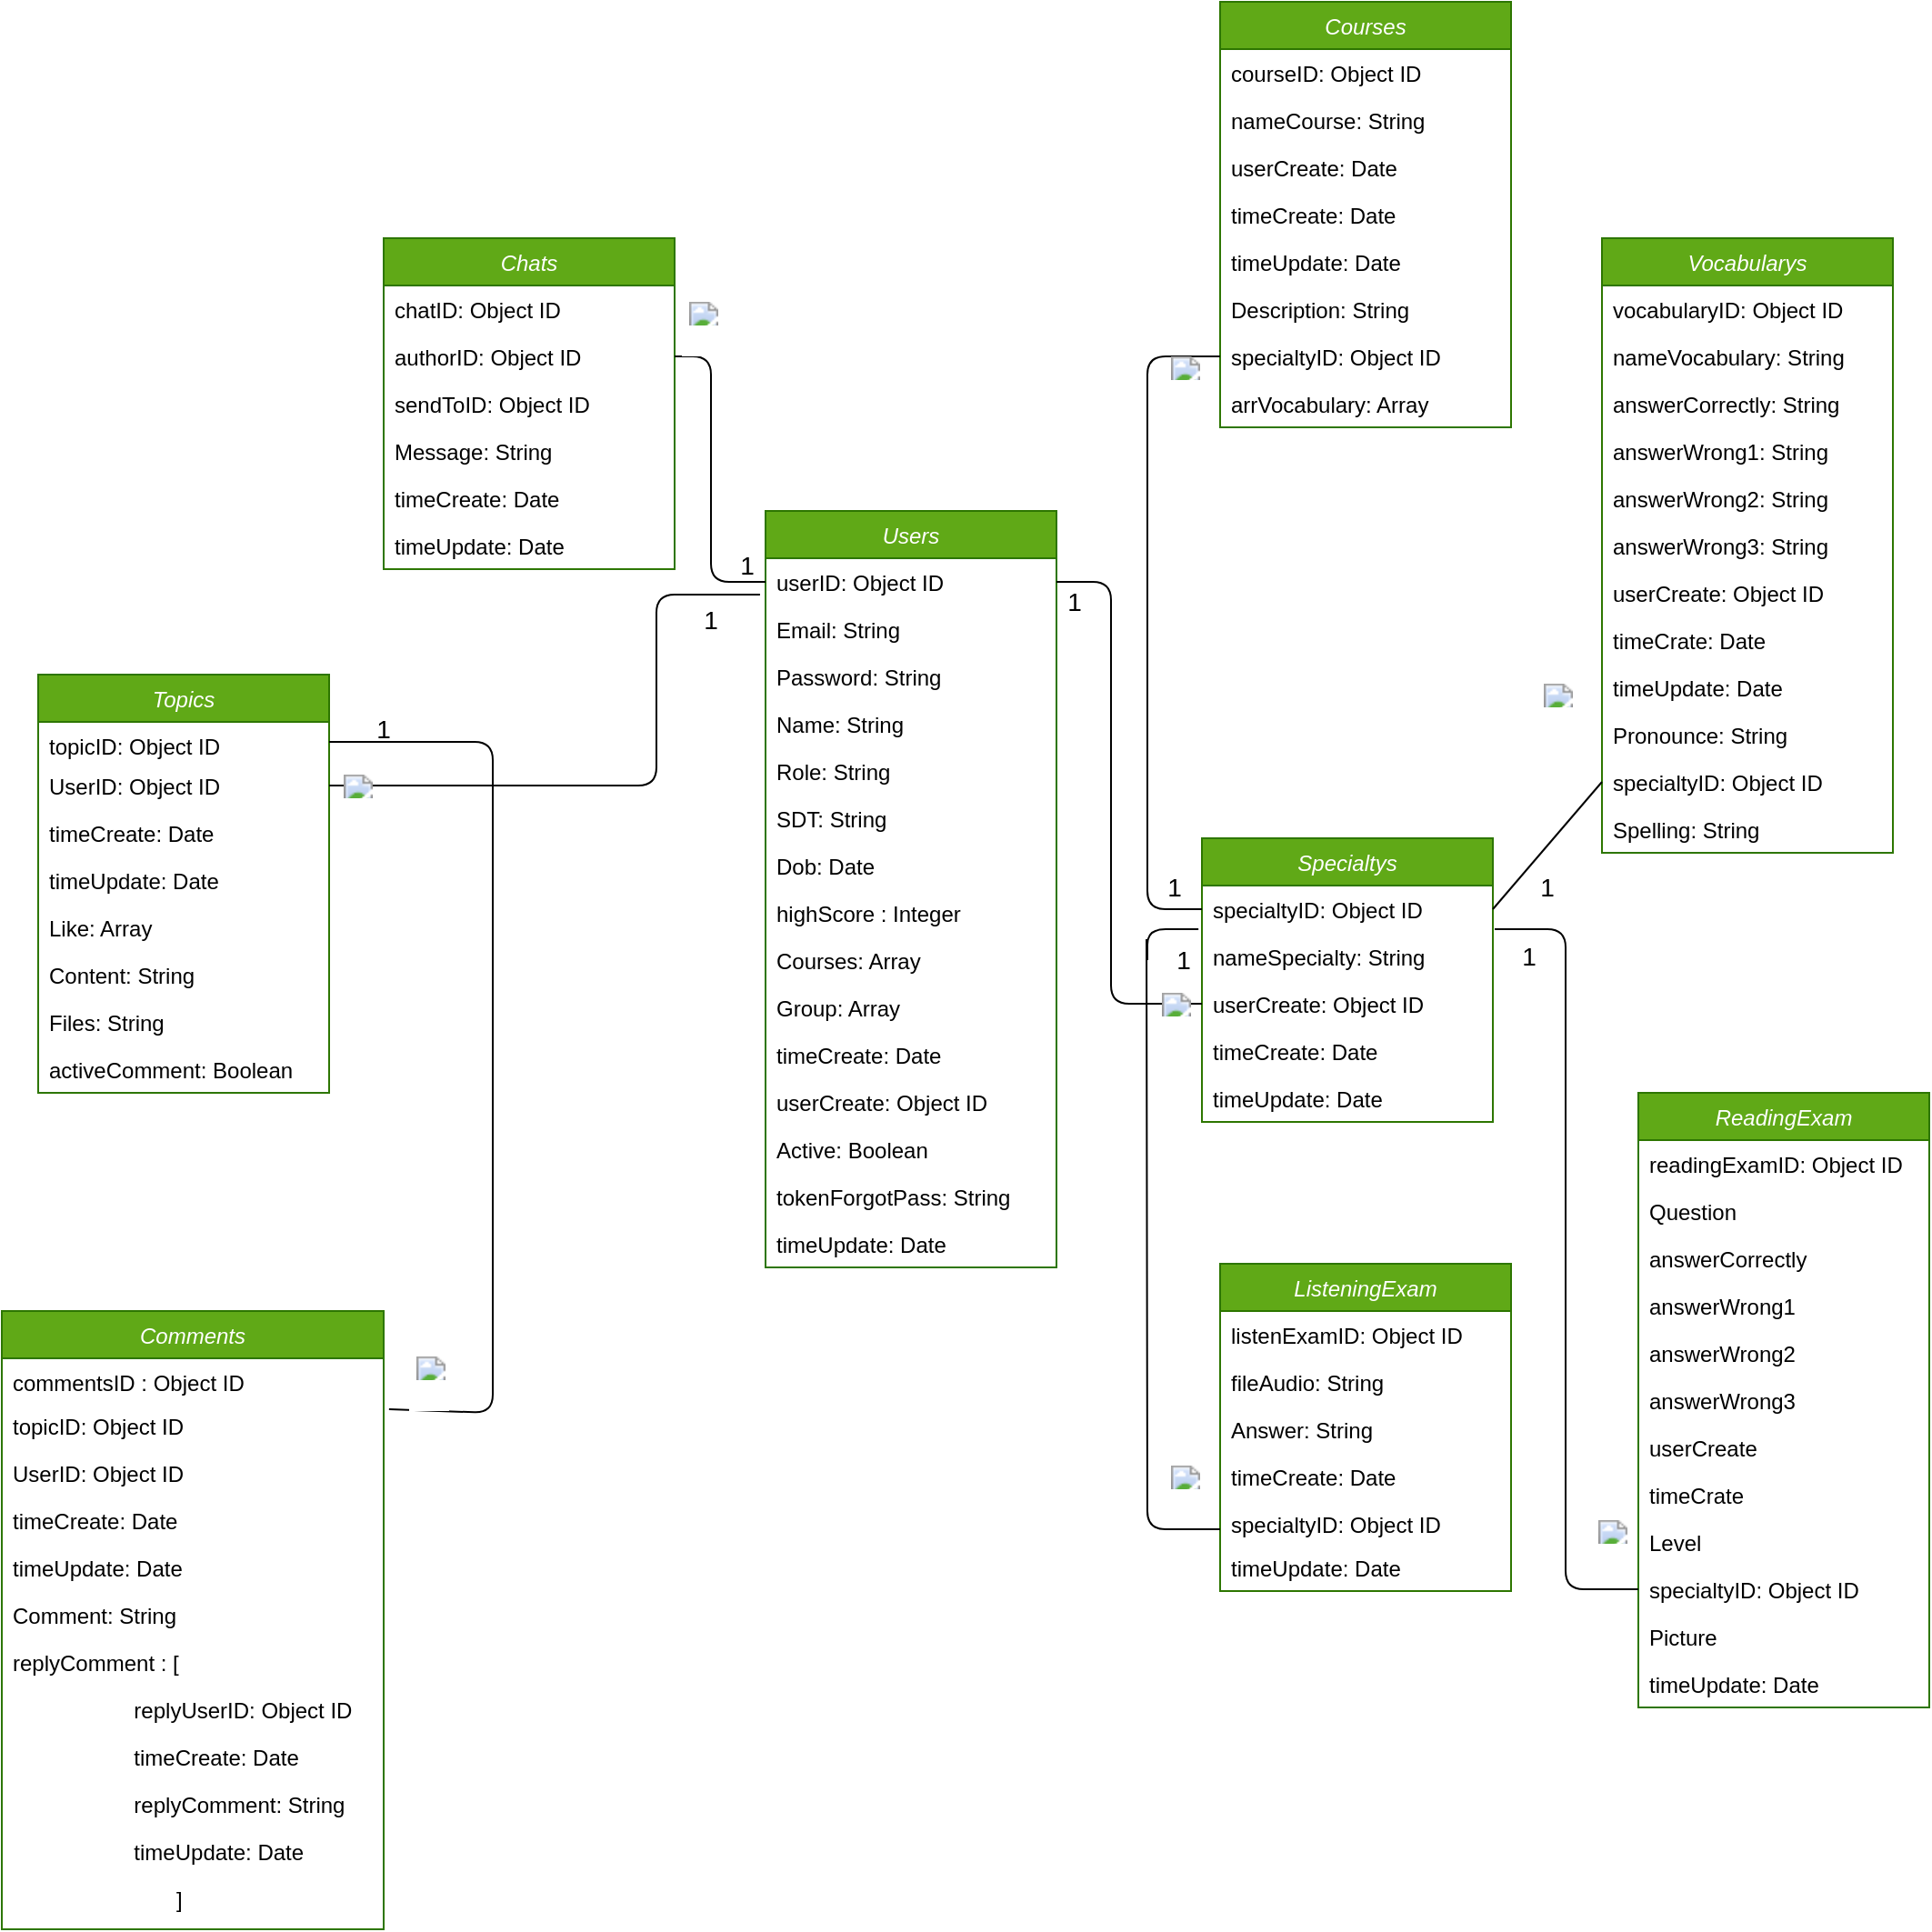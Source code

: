 <mxfile version="14.4.4" type="github">
  <diagram id="C5RBs43oDa-KdzZeNtuy" name="Page-1">
    <mxGraphModel dx="868" dy="1651" grid="1" gridSize="10" guides="1" tooltips="1" connect="1" arrows="1" fold="1" page="1" pageScale="1" pageWidth="827" pageHeight="1169" math="0" shadow="0">
      <root>
        <mxCell id="WIyWlLk6GJQsqaUBKTNV-0" />
        <mxCell id="WIyWlLk6GJQsqaUBKTNV-1" parent="WIyWlLk6GJQsqaUBKTNV-0" />
        <mxCell id="zkfFHV4jXpPFQw0GAbJ--0" value="Users" style="swimlane;fontStyle=2;align=center;verticalAlign=top;childLayout=stackLayout;horizontal=1;startSize=26;horizontalStack=0;resizeParent=1;resizeLast=0;collapsible=1;marginBottom=0;rounded=0;shadow=0;strokeWidth=1;fillColor=#60a917;strokeColor=#2D7600;fontColor=#ffffff;" parent="WIyWlLk6GJQsqaUBKTNV-1" vertex="1">
          <mxGeometry x="470" y="-50" width="160" height="416" as="geometry">
            <mxRectangle x="230" y="140" width="160" height="26" as="alternateBounds" />
          </mxGeometry>
        </mxCell>
        <mxCell id="DKX2sRa082bbhXVmn_DM-65" value="userID: Object ID" style="text;align=left;verticalAlign=top;spacingLeft=4;spacingRight=4;overflow=hidden;rotatable=0;points=[[0,0.5],[1,0.5]];portConstraint=eastwest;rounded=0;shadow=0;html=0;" parent="zkfFHV4jXpPFQw0GAbJ--0" vertex="1">
          <mxGeometry y="26" width="160" height="26" as="geometry" />
        </mxCell>
        <mxCell id="DKX2sRa082bbhXVmn_DM-53" value="Email: String" style="text;align=left;verticalAlign=top;spacingLeft=4;spacingRight=4;overflow=hidden;rotatable=0;points=[[0,0.5],[1,0.5]];portConstraint=eastwest;" parent="zkfFHV4jXpPFQw0GAbJ--0" vertex="1">
          <mxGeometry y="52" width="160" height="26" as="geometry" />
        </mxCell>
        <mxCell id="DKX2sRa082bbhXVmn_DM-54" value="Password: String" style="text;align=left;verticalAlign=top;spacingLeft=4;spacingRight=4;overflow=hidden;rotatable=0;points=[[0,0.5],[1,0.5]];portConstraint=eastwest;rounded=0;shadow=0;html=0;" parent="zkfFHV4jXpPFQw0GAbJ--0" vertex="1">
          <mxGeometry y="78" width="160" height="26" as="geometry" />
        </mxCell>
        <mxCell id="DKX2sRa082bbhXVmn_DM-55" value="Name: String" style="text;align=left;verticalAlign=top;spacingLeft=4;spacingRight=4;overflow=hidden;rotatable=0;points=[[0,0.5],[1,0.5]];portConstraint=eastwest;rounded=0;shadow=0;html=0;" parent="zkfFHV4jXpPFQw0GAbJ--0" vertex="1">
          <mxGeometry y="104" width="160" height="26" as="geometry" />
        </mxCell>
        <mxCell id="DKX2sRa082bbhXVmn_DM-57" value="Role: String" style="text;align=left;verticalAlign=top;spacingLeft=4;spacingRight=4;overflow=hidden;rotatable=0;points=[[0,0.5],[1,0.5]];portConstraint=eastwest;" parent="zkfFHV4jXpPFQw0GAbJ--0" vertex="1">
          <mxGeometry y="130" width="160" height="26" as="geometry" />
        </mxCell>
        <mxCell id="DKX2sRa082bbhXVmn_DM-58" value="SDT: String" style="text;align=left;verticalAlign=top;spacingLeft=4;spacingRight=4;overflow=hidden;rotatable=0;points=[[0,0.5],[1,0.5]];portConstraint=eastwest;" parent="zkfFHV4jXpPFQw0GAbJ--0" vertex="1">
          <mxGeometry y="156" width="160" height="26" as="geometry" />
        </mxCell>
        <mxCell id="DKX2sRa082bbhXVmn_DM-56" value="Dob: Date" style="text;align=left;verticalAlign=top;spacingLeft=4;spacingRight=4;overflow=hidden;rotatable=0;points=[[0,0.5],[1,0.5]];portConstraint=eastwest;" parent="zkfFHV4jXpPFQw0GAbJ--0" vertex="1">
          <mxGeometry y="182" width="160" height="26" as="geometry" />
        </mxCell>
        <mxCell id="DKX2sRa082bbhXVmn_DM-62" value="highScore : Integer" style="text;align=left;verticalAlign=top;spacingLeft=4;spacingRight=4;overflow=hidden;rotatable=0;points=[[0,0.5],[1,0.5]];portConstraint=eastwest;" parent="zkfFHV4jXpPFQw0GAbJ--0" vertex="1">
          <mxGeometry y="208" width="160" height="26" as="geometry" />
        </mxCell>
        <mxCell id="DKX2sRa082bbhXVmn_DM-64" value="Courses: Array" style="text;align=left;verticalAlign=top;spacingLeft=4;spacingRight=4;overflow=hidden;rotatable=0;points=[[0,0.5],[1,0.5]];portConstraint=eastwest;" parent="zkfFHV4jXpPFQw0GAbJ--0" vertex="1">
          <mxGeometry y="234" width="160" height="26" as="geometry" />
        </mxCell>
        <mxCell id="DKX2sRa082bbhXVmn_DM-61" value="Group: Array" style="text;align=left;verticalAlign=top;spacingLeft=4;spacingRight=4;overflow=hidden;rotatable=0;points=[[0,0.5],[1,0.5]];portConstraint=eastwest;" parent="zkfFHV4jXpPFQw0GAbJ--0" vertex="1">
          <mxGeometry y="260" width="160" height="26" as="geometry" />
        </mxCell>
        <mxCell id="DKX2sRa082bbhXVmn_DM-60" value="timeCreate: Date" style="text;align=left;verticalAlign=top;spacingLeft=4;spacingRight=4;overflow=hidden;rotatable=0;points=[[0,0.5],[1,0.5]];portConstraint=eastwest;" parent="zkfFHV4jXpPFQw0GAbJ--0" vertex="1">
          <mxGeometry y="286" width="160" height="26" as="geometry" />
        </mxCell>
        <mxCell id="DKX2sRa082bbhXVmn_DM-59" value="userCreate: Object ID" style="text;align=left;verticalAlign=top;spacingLeft=4;spacingRight=4;overflow=hidden;rotatable=0;points=[[0,0.5],[1,0.5]];portConstraint=eastwest;" parent="zkfFHV4jXpPFQw0GAbJ--0" vertex="1">
          <mxGeometry y="312" width="160" height="26" as="geometry" />
        </mxCell>
        <mxCell id="DKX2sRa082bbhXVmn_DM-63" value="Active: Boolean" style="text;align=left;verticalAlign=top;spacingLeft=4;spacingRight=4;overflow=hidden;rotatable=0;points=[[0,0.5],[1,0.5]];portConstraint=eastwest;" parent="zkfFHV4jXpPFQw0GAbJ--0" vertex="1">
          <mxGeometry y="338" width="160" height="26" as="geometry" />
        </mxCell>
        <mxCell id="DKX2sRa082bbhXVmn_DM-79" value="tokenForgotPass: String" style="text;align=left;verticalAlign=top;spacingLeft=4;spacingRight=4;overflow=hidden;rotatable=0;points=[[0,0.5],[1,0.5]];portConstraint=eastwest;" parent="zkfFHV4jXpPFQw0GAbJ--0" vertex="1">
          <mxGeometry y="364" width="160" height="26" as="geometry" />
        </mxCell>
        <mxCell id="DkQtx-VCRcEFghvxK7rK-5" value="timeUpdate: Date" style="text;align=left;verticalAlign=top;spacingLeft=4;spacingRight=4;overflow=hidden;rotatable=0;points=[[0,0.5],[1,0.5]];portConstraint=eastwest;" vertex="1" parent="zkfFHV4jXpPFQw0GAbJ--0">
          <mxGeometry y="390" width="160" height="26" as="geometry" />
        </mxCell>
        <mxCell id="UrgilbvB2V-cs7pQ--tz-6" value="Specialtys" style="swimlane;fontStyle=2;align=center;verticalAlign=top;childLayout=stackLayout;horizontal=1;startSize=26;horizontalStack=0;resizeParent=1;resizeLast=0;collapsible=1;marginBottom=0;rounded=0;shadow=0;strokeWidth=1;fillColor=#60a917;strokeColor=#2D7600;fontColor=#ffffff;" parent="WIyWlLk6GJQsqaUBKTNV-1" vertex="1">
          <mxGeometry x="710" y="130" width="160" height="156" as="geometry">
            <mxRectangle x="230" y="140" width="160" height="26" as="alternateBounds" />
          </mxGeometry>
        </mxCell>
        <mxCell id="DKX2sRa082bbhXVmn_DM-66" value="specialtyID: Object ID" style="text;align=left;verticalAlign=top;spacingLeft=4;spacingRight=4;overflow=hidden;rotatable=0;points=[[0,0.5],[1,0.5]];portConstraint=eastwest;rounded=0;shadow=0;html=0;" parent="UrgilbvB2V-cs7pQ--tz-6" vertex="1">
          <mxGeometry y="26" width="160" height="26" as="geometry" />
        </mxCell>
        <mxCell id="UrgilbvB2V-cs7pQ--tz-7" value="nameSpecialty: String" style="text;align=left;verticalAlign=top;spacingLeft=4;spacingRight=4;overflow=hidden;rotatable=0;points=[[0,0.5],[1,0.5]];portConstraint=eastwest;" parent="UrgilbvB2V-cs7pQ--tz-6" vertex="1">
          <mxGeometry y="52" width="160" height="26" as="geometry" />
        </mxCell>
        <mxCell id="UrgilbvB2V-cs7pQ--tz-8" value="userCreate: Object ID" style="text;align=left;verticalAlign=top;spacingLeft=4;spacingRight=4;overflow=hidden;rotatable=0;points=[[0,0.5],[1,0.5]];portConstraint=eastwest;rounded=0;shadow=0;html=0;" parent="UrgilbvB2V-cs7pQ--tz-6" vertex="1">
          <mxGeometry y="78" width="160" height="26" as="geometry" />
        </mxCell>
        <mxCell id="UrgilbvB2V-cs7pQ--tz-9" value="timeCreate: Date" style="text;align=left;verticalAlign=top;spacingLeft=4;spacingRight=4;overflow=hidden;rotatable=0;points=[[0,0.5],[1,0.5]];portConstraint=eastwest;rounded=0;shadow=0;html=0;" parent="UrgilbvB2V-cs7pQ--tz-6" vertex="1">
          <mxGeometry y="104" width="160" height="26" as="geometry" />
        </mxCell>
        <mxCell id="DkQtx-VCRcEFghvxK7rK-4" value="timeUpdate: Date" style="text;align=left;verticalAlign=top;spacingLeft=4;spacingRight=4;overflow=hidden;rotatable=0;points=[[0,0.5],[1,0.5]];portConstraint=eastwest;" vertex="1" parent="UrgilbvB2V-cs7pQ--tz-6">
          <mxGeometry y="130" width="160" height="26" as="geometry" />
        </mxCell>
        <mxCell id="UrgilbvB2V-cs7pQ--tz-18" value="Vocabularys" style="swimlane;fontStyle=2;align=center;verticalAlign=top;childLayout=stackLayout;horizontal=1;startSize=26;horizontalStack=0;resizeParent=1;resizeLast=0;collapsible=1;marginBottom=0;rounded=0;shadow=0;strokeWidth=1;fillColor=#60a917;strokeColor=#2D7600;fontColor=#ffffff;" parent="WIyWlLk6GJQsqaUBKTNV-1" vertex="1">
          <mxGeometry x="930" y="-200" width="160" height="338" as="geometry">
            <mxRectangle x="230" y="140" width="160" height="26" as="alternateBounds" />
          </mxGeometry>
        </mxCell>
        <mxCell id="DKX2sRa082bbhXVmn_DM-67" value="vocabularyID: Object ID" style="text;align=left;verticalAlign=top;spacingLeft=4;spacingRight=4;overflow=hidden;rotatable=0;points=[[0,0.5],[1,0.5]];portConstraint=eastwest;" parent="UrgilbvB2V-cs7pQ--tz-18" vertex="1">
          <mxGeometry y="26" width="160" height="26" as="geometry" />
        </mxCell>
        <mxCell id="UrgilbvB2V-cs7pQ--tz-19" value="nameVocabulary: String" style="text;align=left;verticalAlign=top;spacingLeft=4;spacingRight=4;overflow=hidden;rotatable=0;points=[[0,0.5],[1,0.5]];portConstraint=eastwest;" parent="UrgilbvB2V-cs7pQ--tz-18" vertex="1">
          <mxGeometry y="52" width="160" height="26" as="geometry" />
        </mxCell>
        <mxCell id="UrgilbvB2V-cs7pQ--tz-20" value="answerCorrectly: String" style="text;align=left;verticalAlign=top;spacingLeft=4;spacingRight=4;overflow=hidden;rotatable=0;points=[[0,0.5],[1,0.5]];portConstraint=eastwest;rounded=0;shadow=0;html=0;" parent="UrgilbvB2V-cs7pQ--tz-18" vertex="1">
          <mxGeometry y="78" width="160" height="26" as="geometry" />
        </mxCell>
        <mxCell id="UrgilbvB2V-cs7pQ--tz-21" value="answerWrong1: String" style="text;align=left;verticalAlign=top;spacingLeft=4;spacingRight=4;overflow=hidden;rotatable=0;points=[[0,0.5],[1,0.5]];portConstraint=eastwest;rounded=0;shadow=0;html=0;" parent="UrgilbvB2V-cs7pQ--tz-18" vertex="1">
          <mxGeometry y="104" width="160" height="26" as="geometry" />
        </mxCell>
        <mxCell id="UrgilbvB2V-cs7pQ--tz-22" value="answerWrong2: String" style="text;align=left;verticalAlign=top;spacingLeft=4;spacingRight=4;overflow=hidden;rotatable=0;points=[[0,0.5],[1,0.5]];portConstraint=eastwest;" parent="UrgilbvB2V-cs7pQ--tz-18" vertex="1">
          <mxGeometry y="130" width="160" height="26" as="geometry" />
        </mxCell>
        <mxCell id="UrgilbvB2V-cs7pQ--tz-23" value="answerWrong3: String" style="text;align=left;verticalAlign=top;spacingLeft=4;spacingRight=4;overflow=hidden;rotatable=0;points=[[0,0.5],[1,0.5]];portConstraint=eastwest;" parent="UrgilbvB2V-cs7pQ--tz-18" vertex="1">
          <mxGeometry y="156" width="160" height="26" as="geometry" />
        </mxCell>
        <mxCell id="UrgilbvB2V-cs7pQ--tz-24" value="userCreate: Object ID" style="text;align=left;verticalAlign=top;spacingLeft=4;spacingRight=4;overflow=hidden;rotatable=0;points=[[0,0.5],[1,0.5]];portConstraint=eastwest;" parent="UrgilbvB2V-cs7pQ--tz-18" vertex="1">
          <mxGeometry y="182" width="160" height="26" as="geometry" />
        </mxCell>
        <mxCell id="UrgilbvB2V-cs7pQ--tz-25" value="timeCrate: Date" style="text;align=left;verticalAlign=top;spacingLeft=4;spacingRight=4;overflow=hidden;rotatable=0;points=[[0,0.5],[1,0.5]];portConstraint=eastwest;" parent="UrgilbvB2V-cs7pQ--tz-18" vertex="1">
          <mxGeometry y="208" width="160" height="26" as="geometry" />
        </mxCell>
        <mxCell id="DkQtx-VCRcEFghvxK7rK-1" value="timeUpdate: Date" style="text;align=left;verticalAlign=top;spacingLeft=4;spacingRight=4;overflow=hidden;rotatable=0;points=[[0,0.5],[1,0.5]];portConstraint=eastwest;" vertex="1" parent="UrgilbvB2V-cs7pQ--tz-18">
          <mxGeometry y="234" width="160" height="26" as="geometry" />
        </mxCell>
        <mxCell id="UrgilbvB2V-cs7pQ--tz-26" value="Pronounce: String" style="text;align=left;verticalAlign=top;spacingLeft=4;spacingRight=4;overflow=hidden;rotatable=0;points=[[0,0.5],[1,0.5]];portConstraint=eastwest;" parent="UrgilbvB2V-cs7pQ--tz-18" vertex="1">
          <mxGeometry y="260" width="160" height="26" as="geometry" />
        </mxCell>
        <mxCell id="UrgilbvB2V-cs7pQ--tz-27" value="specialtyID: Object ID" style="text;align=left;verticalAlign=top;spacingLeft=4;spacingRight=4;overflow=hidden;rotatable=0;points=[[0,0.5],[1,0.5]];portConstraint=eastwest;" parent="UrgilbvB2V-cs7pQ--tz-18" vertex="1">
          <mxGeometry y="286" width="160" height="26" as="geometry" />
        </mxCell>
        <mxCell id="UrgilbvB2V-cs7pQ--tz-28" value="Spelling: String" style="text;align=left;verticalAlign=top;spacingLeft=4;spacingRight=4;overflow=hidden;rotatable=0;points=[[0,0.5],[1,0.5]];portConstraint=eastwest;" parent="UrgilbvB2V-cs7pQ--tz-18" vertex="1">
          <mxGeometry y="312" width="160" height="26" as="geometry" />
        </mxCell>
        <mxCell id="UrgilbvB2V-cs7pQ--tz-33" value="ReadingExam" style="swimlane;fontStyle=2;align=center;verticalAlign=top;childLayout=stackLayout;horizontal=1;startSize=26;horizontalStack=0;resizeParent=1;resizeLast=0;collapsible=1;marginBottom=0;rounded=0;shadow=0;strokeWidth=1;fillColor=#60a917;strokeColor=#2D7600;fontColor=#ffffff;" parent="WIyWlLk6GJQsqaUBKTNV-1" vertex="1">
          <mxGeometry x="950" y="270" width="160" height="338" as="geometry">
            <mxRectangle x="230" y="140" width="160" height="26" as="alternateBounds" />
          </mxGeometry>
        </mxCell>
        <mxCell id="DKX2sRa082bbhXVmn_DM-69" value="readingExamID: Object ID" style="text;align=left;verticalAlign=top;spacingLeft=4;spacingRight=4;overflow=hidden;rotatable=0;points=[[0,0.5],[1,0.5]];portConstraint=eastwest;" parent="UrgilbvB2V-cs7pQ--tz-33" vertex="1">
          <mxGeometry y="26" width="160" height="26" as="geometry" />
        </mxCell>
        <mxCell id="UrgilbvB2V-cs7pQ--tz-34" value="Question" style="text;align=left;verticalAlign=top;spacingLeft=4;spacingRight=4;overflow=hidden;rotatable=0;points=[[0,0.5],[1,0.5]];portConstraint=eastwest;" parent="UrgilbvB2V-cs7pQ--tz-33" vertex="1">
          <mxGeometry y="52" width="160" height="26" as="geometry" />
        </mxCell>
        <mxCell id="UrgilbvB2V-cs7pQ--tz-35" value="answerCorrectly" style="text;align=left;verticalAlign=top;spacingLeft=4;spacingRight=4;overflow=hidden;rotatable=0;points=[[0,0.5],[1,0.5]];portConstraint=eastwest;rounded=0;shadow=0;html=0;" parent="UrgilbvB2V-cs7pQ--tz-33" vertex="1">
          <mxGeometry y="78" width="160" height="26" as="geometry" />
        </mxCell>
        <mxCell id="UrgilbvB2V-cs7pQ--tz-36" value="answerWrong1" style="text;align=left;verticalAlign=top;spacingLeft=4;spacingRight=4;overflow=hidden;rotatable=0;points=[[0,0.5],[1,0.5]];portConstraint=eastwest;rounded=0;shadow=0;html=0;" parent="UrgilbvB2V-cs7pQ--tz-33" vertex="1">
          <mxGeometry y="104" width="160" height="26" as="geometry" />
        </mxCell>
        <mxCell id="UrgilbvB2V-cs7pQ--tz-37" value="answerWrong2" style="text;align=left;verticalAlign=top;spacingLeft=4;spacingRight=4;overflow=hidden;rotatable=0;points=[[0,0.5],[1,0.5]];portConstraint=eastwest;" parent="UrgilbvB2V-cs7pQ--tz-33" vertex="1">
          <mxGeometry y="130" width="160" height="26" as="geometry" />
        </mxCell>
        <mxCell id="UrgilbvB2V-cs7pQ--tz-38" value="answerWrong3" style="text;align=left;verticalAlign=top;spacingLeft=4;spacingRight=4;overflow=hidden;rotatable=0;points=[[0,0.5],[1,0.5]];portConstraint=eastwest;" parent="UrgilbvB2V-cs7pQ--tz-33" vertex="1">
          <mxGeometry y="156" width="160" height="26" as="geometry" />
        </mxCell>
        <mxCell id="UrgilbvB2V-cs7pQ--tz-39" value="userCreate" style="text;align=left;verticalAlign=top;spacingLeft=4;spacingRight=4;overflow=hidden;rotatable=0;points=[[0,0.5],[1,0.5]];portConstraint=eastwest;" parent="UrgilbvB2V-cs7pQ--tz-33" vertex="1">
          <mxGeometry y="182" width="160" height="26" as="geometry" />
        </mxCell>
        <mxCell id="UrgilbvB2V-cs7pQ--tz-40" value="timeCrate" style="text;align=left;verticalAlign=top;spacingLeft=4;spacingRight=4;overflow=hidden;rotatable=0;points=[[0,0.5],[1,0.5]];portConstraint=eastwest;" parent="UrgilbvB2V-cs7pQ--tz-33" vertex="1">
          <mxGeometry y="208" width="160" height="26" as="geometry" />
        </mxCell>
        <mxCell id="UrgilbvB2V-cs7pQ--tz-41" value="Level" style="text;align=left;verticalAlign=top;spacingLeft=4;spacingRight=4;overflow=hidden;rotatable=0;points=[[0,0.5],[1,0.5]];portConstraint=eastwest;" parent="UrgilbvB2V-cs7pQ--tz-33" vertex="1">
          <mxGeometry y="234" width="160" height="26" as="geometry" />
        </mxCell>
        <mxCell id="UrgilbvB2V-cs7pQ--tz-42" value="specialtyID: Object ID" style="text;align=left;verticalAlign=top;spacingLeft=4;spacingRight=4;overflow=hidden;rotatable=0;points=[[0,0.5],[1,0.5]];portConstraint=eastwest;" parent="UrgilbvB2V-cs7pQ--tz-33" vertex="1">
          <mxGeometry y="260" width="160" height="26" as="geometry" />
        </mxCell>
        <mxCell id="UrgilbvB2V-cs7pQ--tz-43" value="Picture" style="text;align=left;verticalAlign=top;spacingLeft=4;spacingRight=4;overflow=hidden;rotatable=0;points=[[0,0.5],[1,0.5]];portConstraint=eastwest;" parent="UrgilbvB2V-cs7pQ--tz-33" vertex="1">
          <mxGeometry y="286" width="160" height="26" as="geometry" />
        </mxCell>
        <mxCell id="DkQtx-VCRcEFghvxK7rK-2" value="timeUpdate: Date" style="text;align=left;verticalAlign=top;spacingLeft=4;spacingRight=4;overflow=hidden;rotatable=0;points=[[0,0.5],[1,0.5]];portConstraint=eastwest;" vertex="1" parent="UrgilbvB2V-cs7pQ--tz-33">
          <mxGeometry y="312" width="160" height="26" as="geometry" />
        </mxCell>
        <mxCell id="DKX2sRa082bbhXVmn_DM-1" value="Topics" style="swimlane;fontStyle=2;align=center;verticalAlign=top;childLayout=stackLayout;horizontal=1;startSize=26;horizontalStack=0;resizeParent=1;resizeLast=0;collapsible=1;marginBottom=0;rounded=0;shadow=0;strokeWidth=1;fillColor=#60a917;strokeColor=#2D7600;fontColor=#ffffff;" parent="WIyWlLk6GJQsqaUBKTNV-1" vertex="1">
          <mxGeometry x="70" y="40" width="160" height="230" as="geometry">
            <mxRectangle x="230" y="140" width="160" height="26" as="alternateBounds" />
          </mxGeometry>
        </mxCell>
        <mxCell id="DKX2sRa082bbhXVmn_DM-2" value="topicID: Object ID" style="text;align=left;verticalAlign=top;spacingLeft=4;spacingRight=4;overflow=hidden;rotatable=0;points=[[0,0.5],[1,0.5]];portConstraint=eastwest;" parent="DKX2sRa082bbhXVmn_DM-1" vertex="1">
          <mxGeometry y="26" width="160" height="22" as="geometry" />
        </mxCell>
        <mxCell id="DKX2sRa082bbhXVmn_DM-70" value="UserID: Object ID" style="text;align=left;verticalAlign=top;spacingLeft=4;spacingRight=4;overflow=hidden;rotatable=0;points=[[0,0.5],[1,0.5]];portConstraint=eastwest;" parent="DKX2sRa082bbhXVmn_DM-1" vertex="1">
          <mxGeometry y="48" width="160" height="26" as="geometry" />
        </mxCell>
        <mxCell id="DKX2sRa082bbhXVmn_DM-3" value="timeCreate: Date" style="text;align=left;verticalAlign=top;spacingLeft=4;spacingRight=4;overflow=hidden;rotatable=0;points=[[0,0.5],[1,0.5]];portConstraint=eastwest;rounded=0;shadow=0;html=0;" parent="DKX2sRa082bbhXVmn_DM-1" vertex="1">
          <mxGeometry y="74" width="160" height="26" as="geometry" />
        </mxCell>
        <mxCell id="DKX2sRa082bbhXVmn_DM-4" value="timeUpdate: Date" style="text;align=left;verticalAlign=top;spacingLeft=4;spacingRight=4;overflow=hidden;rotatable=0;points=[[0,0.5],[1,0.5]];portConstraint=eastwest;rounded=0;shadow=0;html=0;" parent="DKX2sRa082bbhXVmn_DM-1" vertex="1">
          <mxGeometry y="100" width="160" height="26" as="geometry" />
        </mxCell>
        <mxCell id="DKX2sRa082bbhXVmn_DM-5" value="Like: Array" style="text;align=left;verticalAlign=top;spacingLeft=4;spacingRight=4;overflow=hidden;rotatable=0;points=[[0,0.5],[1,0.5]];portConstraint=eastwest;" parent="DKX2sRa082bbhXVmn_DM-1" vertex="1">
          <mxGeometry y="126" width="160" height="26" as="geometry" />
        </mxCell>
        <mxCell id="DKX2sRa082bbhXVmn_DM-7" value="Content: String" style="text;align=left;verticalAlign=top;spacingLeft=4;spacingRight=4;overflow=hidden;rotatable=0;points=[[0,0.5],[1,0.5]];portConstraint=eastwest;" parent="DKX2sRa082bbhXVmn_DM-1" vertex="1">
          <mxGeometry y="152" width="160" height="26" as="geometry" />
        </mxCell>
        <mxCell id="DKX2sRa082bbhXVmn_DM-12" value="Files: String" style="text;align=left;verticalAlign=top;spacingLeft=4;spacingRight=4;overflow=hidden;rotatable=0;points=[[0,0.5],[1,0.5]];portConstraint=eastwest;" parent="DKX2sRa082bbhXVmn_DM-1" vertex="1">
          <mxGeometry y="178" width="160" height="26" as="geometry" />
        </mxCell>
        <mxCell id="DKX2sRa082bbhXVmn_DM-134" value="activeComment: Boolean" style="text;align=left;verticalAlign=top;spacingLeft=4;spacingRight=4;overflow=hidden;rotatable=0;points=[[0,0.5],[1,0.5]];portConstraint=eastwest;" parent="DKX2sRa082bbhXVmn_DM-1" vertex="1">
          <mxGeometry y="204" width="160" height="26" as="geometry" />
        </mxCell>
        <mxCell id="DKX2sRa082bbhXVmn_DM-13" value="Comments" style="swimlane;fontStyle=2;align=center;verticalAlign=top;childLayout=stackLayout;horizontal=1;startSize=26;horizontalStack=0;resizeParent=1;resizeLast=0;collapsible=1;marginBottom=0;rounded=0;shadow=0;strokeWidth=1;fillColor=#60a917;strokeColor=#2D7600;fontColor=#ffffff;" parent="WIyWlLk6GJQsqaUBKTNV-1" vertex="1">
          <mxGeometry x="50" y="390" width="210" height="340" as="geometry">
            <mxRectangle x="230" y="140" width="160" height="26" as="alternateBounds" />
          </mxGeometry>
        </mxCell>
        <mxCell id="DKX2sRa082bbhXVmn_DM-14" value="commentsID : Object ID" style="text;align=left;verticalAlign=top;spacingLeft=4;spacingRight=4;overflow=hidden;rotatable=0;points=[[0,0.5],[1,0.5]];portConstraint=eastwest;" parent="DKX2sRa082bbhXVmn_DM-13" vertex="1">
          <mxGeometry y="26" width="210" height="24" as="geometry" />
        </mxCell>
        <mxCell id="DKX2sRa082bbhXVmn_DM-71" value="topicID: Object ID" style="text;align=left;verticalAlign=top;spacingLeft=4;spacingRight=4;overflow=hidden;rotatable=0;points=[[0,0.5],[1,0.5]];portConstraint=eastwest;" parent="DKX2sRa082bbhXVmn_DM-13" vertex="1">
          <mxGeometry y="50" width="210" height="26" as="geometry" />
        </mxCell>
        <mxCell id="DKX2sRa082bbhXVmn_DM-15" value="UserID: Object ID" style="text;align=left;verticalAlign=top;spacingLeft=4;spacingRight=4;overflow=hidden;rotatable=0;points=[[0,0.5],[1,0.5]];portConstraint=eastwest;rounded=0;shadow=0;html=0;" parent="DKX2sRa082bbhXVmn_DM-13" vertex="1">
          <mxGeometry y="76" width="210" height="26" as="geometry" />
        </mxCell>
        <mxCell id="DKX2sRa082bbhXVmn_DM-16" value="timeCreate: Date" style="text;align=left;verticalAlign=top;spacingLeft=4;spacingRight=4;overflow=hidden;rotatable=0;points=[[0,0.5],[1,0.5]];portConstraint=eastwest;rounded=0;shadow=0;html=0;" parent="DKX2sRa082bbhXVmn_DM-13" vertex="1">
          <mxGeometry y="102" width="210" height="26" as="geometry" />
        </mxCell>
        <mxCell id="DKX2sRa082bbhXVmn_DM-17" value="timeUpdate: Date" style="text;align=left;verticalAlign=top;spacingLeft=4;spacingRight=4;overflow=hidden;rotatable=0;points=[[0,0.5],[1,0.5]];portConstraint=eastwest;" parent="DKX2sRa082bbhXVmn_DM-13" vertex="1">
          <mxGeometry y="128" width="210" height="26" as="geometry" />
        </mxCell>
        <mxCell id="DKX2sRa082bbhXVmn_DM-36" value="Comment: String" style="text;align=left;verticalAlign=top;spacingLeft=4;spacingRight=4;overflow=hidden;rotatable=0;points=[[0,0.5],[1,0.5]];portConstraint=eastwest;" parent="DKX2sRa082bbhXVmn_DM-13" vertex="1">
          <mxGeometry y="154" width="210" height="26" as="geometry" />
        </mxCell>
        <mxCell id="DKX2sRa082bbhXVmn_DM-18" value="replyComment : [" style="text;align=left;verticalAlign=top;spacingLeft=4;spacingRight=4;overflow=hidden;rotatable=0;points=[[0,0.5],[1,0.5]];portConstraint=eastwest;" parent="DKX2sRa082bbhXVmn_DM-13" vertex="1">
          <mxGeometry y="180" width="210" height="26" as="geometry" />
        </mxCell>
        <mxCell id="DKX2sRa082bbhXVmn_DM-30" value="                    replyUserID: Object ID" style="text;align=left;verticalAlign=top;spacingLeft=4;spacingRight=4;overflow=hidden;rotatable=0;points=[[0,0.5],[1,0.5]];portConstraint=eastwest;" parent="DKX2sRa082bbhXVmn_DM-13" vertex="1">
          <mxGeometry y="206" width="210" height="26" as="geometry" />
        </mxCell>
        <mxCell id="DKX2sRa082bbhXVmn_DM-31" value="                    timeCreate: Date" style="text;align=left;verticalAlign=top;spacingLeft=4;spacingRight=4;overflow=hidden;rotatable=0;points=[[0,0.5],[1,0.5]];portConstraint=eastwest;" parent="DKX2sRa082bbhXVmn_DM-13" vertex="1">
          <mxGeometry y="232" width="210" height="26" as="geometry" />
        </mxCell>
        <mxCell id="DKX2sRa082bbhXVmn_DM-32" value="                    replyComment: String" style="text;align=left;verticalAlign=top;spacingLeft=4;spacingRight=4;overflow=hidden;rotatable=0;points=[[0,0.5],[1,0.5]];portConstraint=eastwest;" parent="DKX2sRa082bbhXVmn_DM-13" vertex="1">
          <mxGeometry y="258" width="210" height="26" as="geometry" />
        </mxCell>
        <mxCell id="DKX2sRa082bbhXVmn_DM-35" value="                    timeUpdate: Date" style="text;align=left;verticalAlign=top;spacingLeft=4;spacingRight=4;overflow=hidden;rotatable=0;points=[[0,0.5],[1,0.5]];portConstraint=eastwest;" parent="DKX2sRa082bbhXVmn_DM-13" vertex="1">
          <mxGeometry y="284" width="210" height="26" as="geometry" />
        </mxCell>
        <mxCell id="DKX2sRa082bbhXVmn_DM-37" value="                           ]" style="text;align=left;verticalAlign=top;spacingLeft=4;spacingRight=4;overflow=hidden;rotatable=0;points=[[0,0.5],[1,0.5]];portConstraint=eastwest;" parent="DKX2sRa082bbhXVmn_DM-13" vertex="1">
          <mxGeometry y="310" width="210" height="26" as="geometry" />
        </mxCell>
        <mxCell id="DKX2sRa082bbhXVmn_DM-21" value="Chats" style="swimlane;fontStyle=2;align=center;verticalAlign=top;childLayout=stackLayout;horizontal=1;startSize=26;horizontalStack=0;resizeParent=1;resizeLast=0;collapsible=1;marginBottom=0;rounded=0;shadow=0;strokeWidth=1;fillColor=#60a917;strokeColor=#2D7600;fontColor=#ffffff;" parent="WIyWlLk6GJQsqaUBKTNV-1" vertex="1">
          <mxGeometry x="260" y="-200" width="160" height="182" as="geometry">
            <mxRectangle x="230" y="140" width="160" height="26" as="alternateBounds" />
          </mxGeometry>
        </mxCell>
        <mxCell id="DKX2sRa082bbhXVmn_DM-22" value="chatID: Object ID" style="text;align=left;verticalAlign=top;spacingLeft=4;spacingRight=4;overflow=hidden;rotatable=0;points=[[0,0.5],[1,0.5]];portConstraint=eastwest;" parent="DKX2sRa082bbhXVmn_DM-21" vertex="1">
          <mxGeometry y="26" width="160" height="26" as="geometry" />
        </mxCell>
        <mxCell id="DKX2sRa082bbhXVmn_DM-72" value="authorID: Object ID" style="text;align=left;verticalAlign=top;spacingLeft=4;spacingRight=4;overflow=hidden;rotatable=0;points=[[0,0.5],[1,0.5]];portConstraint=eastwest;" parent="DKX2sRa082bbhXVmn_DM-21" vertex="1">
          <mxGeometry y="52" width="160" height="26" as="geometry" />
        </mxCell>
        <mxCell id="DKX2sRa082bbhXVmn_DM-23" value="sendToID: Object ID" style="text;align=left;verticalAlign=top;spacingLeft=4;spacingRight=4;overflow=hidden;rotatable=0;points=[[0,0.5],[1,0.5]];portConstraint=eastwest;rounded=0;shadow=0;html=0;" parent="DKX2sRa082bbhXVmn_DM-21" vertex="1">
          <mxGeometry y="78" width="160" height="26" as="geometry" />
        </mxCell>
        <mxCell id="DKX2sRa082bbhXVmn_DM-24" value="Message: String" style="text;align=left;verticalAlign=top;spacingLeft=4;spacingRight=4;overflow=hidden;rotatable=0;points=[[0,0.5],[1,0.5]];portConstraint=eastwest;rounded=0;shadow=0;html=0;" parent="DKX2sRa082bbhXVmn_DM-21" vertex="1">
          <mxGeometry y="104" width="160" height="26" as="geometry" />
        </mxCell>
        <mxCell id="DKX2sRa082bbhXVmn_DM-28" value="timeCreate: Date" style="text;align=left;verticalAlign=top;spacingLeft=4;spacingRight=4;overflow=hidden;rotatable=0;points=[[0,0.5],[1,0.5]];portConstraint=eastwest;" parent="DKX2sRa082bbhXVmn_DM-21" vertex="1">
          <mxGeometry y="130" width="160" height="26" as="geometry" />
        </mxCell>
        <mxCell id="DKX2sRa082bbhXVmn_DM-29" value="timeUpdate: Date" style="text;align=left;verticalAlign=top;spacingLeft=4;spacingRight=4;overflow=hidden;rotatable=0;points=[[0,0.5],[1,0.5]];portConstraint=eastwest;" parent="DKX2sRa082bbhXVmn_DM-21" vertex="1">
          <mxGeometry y="156" width="160" height="26" as="geometry" />
        </mxCell>
        <mxCell id="DKX2sRa082bbhXVmn_DM-45" value="Courses" style="swimlane;fontStyle=2;align=center;verticalAlign=top;childLayout=stackLayout;horizontal=1;startSize=26;horizontalStack=0;resizeParent=1;resizeLast=0;collapsible=1;marginBottom=0;rounded=0;shadow=0;strokeWidth=1;fillColor=#60a917;strokeColor=#2D7600;fontColor=#ffffff;" parent="WIyWlLk6GJQsqaUBKTNV-1" vertex="1">
          <mxGeometry x="720" y="-330" width="160" height="234" as="geometry">
            <mxRectangle x="230" y="140" width="160" height="26" as="alternateBounds" />
          </mxGeometry>
        </mxCell>
        <mxCell id="DKX2sRa082bbhXVmn_DM-46" value="courseID: Object ID" style="text;align=left;verticalAlign=top;spacingLeft=4;spacingRight=4;overflow=hidden;rotatable=0;points=[[0,0.5],[1,0.5]];portConstraint=eastwest;" parent="DKX2sRa082bbhXVmn_DM-45" vertex="1">
          <mxGeometry y="26" width="160" height="26" as="geometry" />
        </mxCell>
        <mxCell id="DKX2sRa082bbhXVmn_DM-74" value="nameCourse: String" style="text;align=left;verticalAlign=top;spacingLeft=4;spacingRight=4;overflow=hidden;rotatable=0;points=[[0,0.5],[1,0.5]];portConstraint=eastwest;" parent="DKX2sRa082bbhXVmn_DM-45" vertex="1">
          <mxGeometry y="52" width="160" height="26" as="geometry" />
        </mxCell>
        <mxCell id="DKX2sRa082bbhXVmn_DM-47" value="userCreate: Date" style="text;align=left;verticalAlign=top;spacingLeft=4;spacingRight=4;overflow=hidden;rotatable=0;points=[[0,0.5],[1,0.5]];portConstraint=eastwest;rounded=0;shadow=0;html=0;" parent="DKX2sRa082bbhXVmn_DM-45" vertex="1">
          <mxGeometry y="78" width="160" height="26" as="geometry" />
        </mxCell>
        <mxCell id="DKX2sRa082bbhXVmn_DM-49" value="timeCreate: Date" style="text;align=left;verticalAlign=top;spacingLeft=4;spacingRight=4;overflow=hidden;rotatable=0;points=[[0,0.5],[1,0.5]];portConstraint=eastwest;" parent="DKX2sRa082bbhXVmn_DM-45" vertex="1">
          <mxGeometry y="104" width="160" height="26" as="geometry" />
        </mxCell>
        <mxCell id="DKX2sRa082bbhXVmn_DM-50" value="timeUpdate: Date" style="text;align=left;verticalAlign=top;spacingLeft=4;spacingRight=4;overflow=hidden;rotatable=0;points=[[0,0.5],[1,0.5]];portConstraint=eastwest;" parent="DKX2sRa082bbhXVmn_DM-45" vertex="1">
          <mxGeometry y="130" width="160" height="26" as="geometry" />
        </mxCell>
        <mxCell id="DKX2sRa082bbhXVmn_DM-75" value="Description: String" style="text;align=left;verticalAlign=top;spacingLeft=4;spacingRight=4;overflow=hidden;rotatable=0;points=[[0,0.5],[1,0.5]];portConstraint=eastwest;" parent="DKX2sRa082bbhXVmn_DM-45" vertex="1">
          <mxGeometry y="156" width="160" height="26" as="geometry" />
        </mxCell>
        <mxCell id="DKX2sRa082bbhXVmn_DM-107" value="specialtyID: Object ID" style="text;align=left;verticalAlign=top;spacingLeft=4;spacingRight=4;overflow=hidden;rotatable=0;points=[[0,0.5],[1,0.5]];portConstraint=eastwest;" parent="DKX2sRa082bbhXVmn_DM-45" vertex="1">
          <mxGeometry y="182" width="160" height="26" as="geometry" />
        </mxCell>
        <mxCell id="DKX2sRa082bbhXVmn_DM-78" value="arrVocabulary: Array" style="text;align=left;verticalAlign=top;spacingLeft=4;spacingRight=4;overflow=hidden;rotatable=0;points=[[0,0.5],[1,0.5]];portConstraint=eastwest;" parent="DKX2sRa082bbhXVmn_DM-45" vertex="1">
          <mxGeometry y="208" width="160" height="26" as="geometry" />
        </mxCell>
        <mxCell id="UrgilbvB2V-cs7pQ--tz-44" value="ListeningExam" style="swimlane;fontStyle=2;align=center;verticalAlign=top;childLayout=stackLayout;horizontal=1;startSize=26;horizontalStack=0;resizeParent=1;resizeLast=0;collapsible=1;marginBottom=0;rounded=0;shadow=0;strokeWidth=1;fillColor=#60a917;strokeColor=#2D7600;fontColor=#ffffff;" parent="WIyWlLk6GJQsqaUBKTNV-1" vertex="1">
          <mxGeometry x="720" y="364" width="160" height="180" as="geometry">
            <mxRectangle x="230" y="140" width="160" height="26" as="alternateBounds" />
          </mxGeometry>
        </mxCell>
        <mxCell id="DKX2sRa082bbhXVmn_DM-68" value="listenExamID: Object ID" style="text;align=left;verticalAlign=top;spacingLeft=4;spacingRight=4;overflow=hidden;rotatable=0;points=[[0,0.5],[1,0.5]];portConstraint=eastwest;" parent="UrgilbvB2V-cs7pQ--tz-44" vertex="1">
          <mxGeometry y="26" width="160" height="26" as="geometry" />
        </mxCell>
        <mxCell id="UrgilbvB2V-cs7pQ--tz-45" value="fileAudio: String" style="text;align=left;verticalAlign=top;spacingLeft=4;spacingRight=4;overflow=hidden;rotatable=0;points=[[0,0.5],[1,0.5]];portConstraint=eastwest;" parent="UrgilbvB2V-cs7pQ--tz-44" vertex="1">
          <mxGeometry y="52" width="160" height="26" as="geometry" />
        </mxCell>
        <mxCell id="UrgilbvB2V-cs7pQ--tz-46" value="Answer: String" style="text;align=left;verticalAlign=top;spacingLeft=4;spacingRight=4;overflow=hidden;rotatable=0;points=[[0,0.5],[1,0.5]];portConstraint=eastwest;rounded=0;shadow=0;html=0;" parent="UrgilbvB2V-cs7pQ--tz-44" vertex="1">
          <mxGeometry y="78" width="160" height="26" as="geometry" />
        </mxCell>
        <mxCell id="UrgilbvB2V-cs7pQ--tz-47" value="timeCreate: Date" style="text;align=left;verticalAlign=top;spacingLeft=4;spacingRight=4;overflow=hidden;rotatable=0;points=[[0,0.5],[1,0.5]];portConstraint=eastwest;rounded=0;shadow=0;html=0;" parent="UrgilbvB2V-cs7pQ--tz-44" vertex="1">
          <mxGeometry y="104" width="160" height="26" as="geometry" />
        </mxCell>
        <mxCell id="UrgilbvB2V-cs7pQ--tz-48" value="specialtyID: Object ID" style="text;align=left;verticalAlign=top;spacingLeft=4;spacingRight=4;overflow=hidden;rotatable=0;points=[[0,0.5],[1,0.5]];portConstraint=eastwest;rounded=0;shadow=0;html=0;" parent="UrgilbvB2V-cs7pQ--tz-44" vertex="1">
          <mxGeometry y="130" width="160" height="24" as="geometry" />
        </mxCell>
        <mxCell id="DkQtx-VCRcEFghvxK7rK-3" value="timeUpdate: Date" style="text;align=left;verticalAlign=top;spacingLeft=4;spacingRight=4;overflow=hidden;rotatable=0;points=[[0,0.5],[1,0.5]];portConstraint=eastwest;" vertex="1" parent="UrgilbvB2V-cs7pQ--tz-44">
          <mxGeometry y="154" width="160" height="26" as="geometry" />
        </mxCell>
        <mxCell id="DKX2sRa082bbhXVmn_DM-98" value="" style="endArrow=none;html=1;exitX=1;exitY=0.5;exitDx=0;exitDy=0;entryX=0;entryY=0.5;entryDx=0;entryDy=0;" parent="WIyWlLk6GJQsqaUBKTNV-1" source="DKX2sRa082bbhXVmn_DM-66" target="UrgilbvB2V-cs7pQ--tz-27" edge="1">
          <mxGeometry width="50" height="50" relative="1" as="geometry">
            <mxPoint x="390" y="180" as="sourcePoint" />
            <mxPoint x="440" y="130" as="targetPoint" />
          </mxGeometry>
        </mxCell>
        <mxCell id="DKX2sRa082bbhXVmn_DM-99" value="" style="endArrow=none;html=1;exitX=0;exitY=0.5;exitDx=0;exitDy=0;entryX=-0.012;entryY=-0.077;entryDx=0;entryDy=0;entryPerimeter=0;" parent="WIyWlLk6GJQsqaUBKTNV-1" source="DKX2sRa082bbhXVmn_DM-132" target="UrgilbvB2V-cs7pQ--tz-7" edge="1">
          <mxGeometry width="50" height="50" relative="1" as="geometry">
            <mxPoint x="390" y="180" as="sourcePoint" />
            <mxPoint x="440" y="130" as="targetPoint" />
            <Array as="points">
              <mxPoint x="680" y="180" />
            </Array>
          </mxGeometry>
        </mxCell>
        <mxCell id="DKX2sRa082bbhXVmn_DM-101" value="" style="endArrow=none;html=1;exitX=0;exitY=0.5;exitDx=0;exitDy=0;" parent="WIyWlLk6GJQsqaUBKTNV-1" source="UrgilbvB2V-cs7pQ--tz-42" edge="1">
          <mxGeometry width="50" height="50" relative="1" as="geometry">
            <mxPoint x="390" y="180" as="sourcePoint" />
            <mxPoint x="871" y="180" as="targetPoint" />
            <Array as="points">
              <mxPoint x="910" y="543" />
              <mxPoint x="910" y="180" />
            </Array>
          </mxGeometry>
        </mxCell>
        <mxCell id="DKX2sRa082bbhXVmn_DM-105" value="" style="endArrow=none;html=1;exitX=0;exitY=0.5;exitDx=0;exitDy=0;entryX=1;entryY=0.5;entryDx=0;entryDy=0;" parent="WIyWlLk6GJQsqaUBKTNV-1" source="UrgilbvB2V-cs7pQ--tz-8" target="DKX2sRa082bbhXVmn_DM-65" edge="1">
          <mxGeometry width="50" height="50" relative="1" as="geometry">
            <mxPoint x="390" y="180" as="sourcePoint" />
            <mxPoint x="440" y="130" as="targetPoint" />
            <Array as="points">
              <mxPoint x="660" y="221" />
              <mxPoint x="660" y="-11" />
            </Array>
          </mxGeometry>
        </mxCell>
        <mxCell id="DKX2sRa082bbhXVmn_DM-108" value="" style="endArrow=none;html=1;exitX=0;exitY=0.5;exitDx=0;exitDy=0;entryX=0;entryY=0.5;entryDx=0;entryDy=0;" parent="WIyWlLk6GJQsqaUBKTNV-1" source="DKX2sRa082bbhXVmn_DM-66" target="DKX2sRa082bbhXVmn_DM-107" edge="1">
          <mxGeometry width="50" height="50" relative="1" as="geometry">
            <mxPoint x="390" y="80" as="sourcePoint" />
            <mxPoint x="440" y="30" as="targetPoint" />
            <Array as="points">
              <mxPoint x="680" y="169" />
              <mxPoint x="680" y="-135" />
            </Array>
          </mxGeometry>
        </mxCell>
        <mxCell id="DKX2sRa082bbhXVmn_DM-111" value="" style="endArrow=none;html=1;exitX=1;exitY=0.5;exitDx=0;exitDy=0;entryX=-0.019;entryY=0.769;entryDx=0;entryDy=0;entryPerimeter=0;" parent="WIyWlLk6GJQsqaUBKTNV-1" source="DKX2sRa082bbhXVmn_DM-70" target="DKX2sRa082bbhXVmn_DM-65" edge="1">
          <mxGeometry width="50" height="50" relative="1" as="geometry">
            <mxPoint x="390" y="80" as="sourcePoint" />
            <mxPoint x="440" y="30" as="targetPoint" />
            <Array as="points">
              <mxPoint x="410" y="101" />
              <mxPoint x="410" y="-4" />
            </Array>
          </mxGeometry>
        </mxCell>
        <mxCell id="DKX2sRa082bbhXVmn_DM-112" value="" style="endArrow=none;html=1;exitX=1;exitY=0.5;exitDx=0;exitDy=0;entryX=0;entryY=0.5;entryDx=0;entryDy=0;" parent="WIyWlLk6GJQsqaUBKTNV-1" source="DKX2sRa082bbhXVmn_DM-72" target="DKX2sRa082bbhXVmn_DM-65" edge="1">
          <mxGeometry width="50" height="50" relative="1" as="geometry">
            <mxPoint x="390" y="80" as="sourcePoint" />
            <mxPoint x="440" y="30" as="targetPoint" />
            <Array as="points">
              <mxPoint x="440" y="-135" />
              <mxPoint x="440" y="-11" />
            </Array>
          </mxGeometry>
        </mxCell>
        <mxCell id="DKX2sRa082bbhXVmn_DM-113" value="" style="endArrow=none;html=1;exitX=1.014;exitY=0.154;exitDx=0;exitDy=0;entryX=1;entryY=0.5;entryDx=0;entryDy=0;exitPerimeter=0;" parent="WIyWlLk6GJQsqaUBKTNV-1" source="DKX2sRa082bbhXVmn_DM-71" target="DKX2sRa082bbhXVmn_DM-2" edge="1">
          <mxGeometry width="50" height="50" relative="1" as="geometry">
            <mxPoint x="390" y="280" as="sourcePoint" />
            <mxPoint x="440" y="230" as="targetPoint" />
            <Array as="points">
              <mxPoint x="320" y="446" />
              <mxPoint x="320" y="77" />
            </Array>
          </mxGeometry>
        </mxCell>
        <mxCell id="DKX2sRa082bbhXVmn_DM-115" value="&lt;span style=&quot;color: rgb(32 , 33 , 34) ; font-family: sans-serif ; font-size: 14px ; background-color: rgb(255 , 255 , 255)&quot;&gt;&amp;nbsp;&lt;/span&gt;&lt;span class=&quot;mwe-math-element&quot; style=&quot;color: rgb(32 , 33 , 34) ; font-family: sans-serif ; font-size: 14px ; background-color: rgb(255 , 255 , 255)&quot;&gt;&lt;span class=&quot;mwe-math-mathml-inline mwe-math-mathml-a11y&quot; style=&quot;display: none ; clip: rect(1px , 1px , 1px , 1px) ; overflow: hidden ; position: absolute ; width: 1px ; height: 1px ; opacity: 0&quot;&gt;{\displaystyle \infty }&lt;/span&gt;&lt;img src=&quot;https://wikimedia.org/api/rest_v1/media/math/render/svg/c26c105004f30c27aa7c2a9c601550a4183b1f21&quot; class=&quot;mwe-math-fallback-image-inline&quot; alt=&quot;\infty &quot; style=&quot;border: 0px ; vertical-align: -0.338ex ; margin: 0px ; display: inline-block ; width: 2.324ex ; height: 1.676ex&quot;&gt;&lt;/span&gt;" style="text;html=1;strokeColor=none;fillColor=none;align=center;verticalAlign=middle;whiteSpace=wrap;rounded=0;" parent="WIyWlLk6GJQsqaUBKTNV-1" vertex="1">
          <mxGeometry x="230" y="100" width="30" height="20" as="geometry" />
        </mxCell>
        <mxCell id="DKX2sRa082bbhXVmn_DM-116" value="1" style="text;html=1;strokeColor=none;fillColor=none;align=center;verticalAlign=middle;whiteSpace=wrap;rounded=0;fontSize=14;" parent="WIyWlLk6GJQsqaUBKTNV-1" vertex="1">
          <mxGeometry x="240" y="60" width="40" height="20" as="geometry" />
        </mxCell>
        <mxCell id="DKX2sRa082bbhXVmn_DM-117" value="&lt;span style=&quot;color: rgb(32 , 33 , 34) ; font-family: sans-serif ; font-size: 14px ; background-color: rgb(255 , 255 , 255)&quot;&gt;&amp;nbsp;&lt;/span&gt;&lt;span class=&quot;mwe-math-element&quot; style=&quot;color: rgb(32 , 33 , 34) ; font-family: sans-serif ; font-size: 14px ; background-color: rgb(255 , 255 , 255)&quot;&gt;&lt;span class=&quot;mwe-math-mathml-inline mwe-math-mathml-a11y&quot; style=&quot;display: none ; clip: rect(1px , 1px , 1px , 1px) ; overflow: hidden ; position: absolute ; width: 1px ; height: 1px ; opacity: 0&quot;&gt;{\displaystyle \infty }&lt;/span&gt;&lt;img src=&quot;https://wikimedia.org/api/rest_v1/media/math/render/svg/c26c105004f30c27aa7c2a9c601550a4183b1f21&quot; class=&quot;mwe-math-fallback-image-inline&quot; alt=&quot;\infty &quot; style=&quot;border: 0px ; vertical-align: -0.338ex ; margin: 0px ; display: inline-block ; width: 2.324ex ; height: 1.676ex&quot;&gt;&lt;/span&gt;" style="text;html=1;strokeColor=none;fillColor=none;align=center;verticalAlign=middle;whiteSpace=wrap;rounded=0;" parent="WIyWlLk6GJQsqaUBKTNV-1" vertex="1">
          <mxGeometry x="270" y="420" width="30" height="20" as="geometry" />
        </mxCell>
        <mxCell id="DKX2sRa082bbhXVmn_DM-119" value="1" style="text;html=1;strokeColor=none;fillColor=none;align=center;verticalAlign=middle;whiteSpace=wrap;rounded=0;fontSize=14;" parent="WIyWlLk6GJQsqaUBKTNV-1" vertex="1">
          <mxGeometry x="420" width="40" height="20" as="geometry" />
        </mxCell>
        <mxCell id="DKX2sRa082bbhXVmn_DM-121" value="&lt;span style=&quot;color: rgb(32 , 33 , 34) ; font-family: sans-serif ; font-size: 14px ; background-color: rgb(255 , 255 , 255)&quot;&gt;&amp;nbsp;&lt;/span&gt;&lt;span class=&quot;mwe-math-element&quot; style=&quot;color: rgb(32 , 33 , 34) ; font-family: sans-serif ; font-size: 14px ; background-color: rgb(255 , 255 , 255)&quot;&gt;&lt;span class=&quot;mwe-math-mathml-inline mwe-math-mathml-a11y&quot; style=&quot;display: none ; clip: rect(1px , 1px , 1px , 1px) ; overflow: hidden ; position: absolute ; width: 1px ; height: 1px ; opacity: 0&quot;&gt;{\displaystyle \infty }&lt;/span&gt;&lt;img src=&quot;https://wikimedia.org/api/rest_v1/media/math/render/svg/c26c105004f30c27aa7c2a9c601550a4183b1f21&quot; class=&quot;mwe-math-fallback-image-inline&quot; alt=&quot;\infty &quot; style=&quot;border: 0px ; vertical-align: -0.338ex ; margin: 0px ; display: inline-block ; width: 2.324ex ; height: 1.676ex&quot;&gt;&lt;/span&gt;" style="text;html=1;strokeColor=none;fillColor=none;align=center;verticalAlign=middle;whiteSpace=wrap;rounded=0;" parent="WIyWlLk6GJQsqaUBKTNV-1" vertex="1">
          <mxGeometry x="420" y="-160" width="30" height="20" as="geometry" />
        </mxCell>
        <mxCell id="DKX2sRa082bbhXVmn_DM-122" value="1" style="text;html=1;strokeColor=none;fillColor=none;align=center;verticalAlign=middle;whiteSpace=wrap;rounded=0;fontSize=14;" parent="WIyWlLk6GJQsqaUBKTNV-1" vertex="1">
          <mxGeometry x="440" y="-30" width="40" height="20" as="geometry" />
        </mxCell>
        <mxCell id="DKX2sRa082bbhXVmn_DM-124" value="&lt;span style=&quot;color: rgb(32 , 33 , 34) ; font-family: sans-serif ; font-size: 14px ; background-color: rgb(255 , 255 , 255)&quot;&gt;&amp;nbsp;&lt;/span&gt;&lt;span class=&quot;mwe-math-element&quot; style=&quot;color: rgb(32 , 33 , 34) ; font-family: sans-serif ; font-size: 14px ; background-color: rgb(255 , 255 , 255)&quot;&gt;&lt;span class=&quot;mwe-math-mathml-inline mwe-math-mathml-a11y&quot; style=&quot;display: none ; clip: rect(1px , 1px , 1px , 1px) ; overflow: hidden ; position: absolute ; width: 1px ; height: 1px ; opacity: 0&quot;&gt;{\displaystyle \infty }&lt;/span&gt;&lt;img src=&quot;https://wikimedia.org/api/rest_v1/media/math/render/svg/c26c105004f30c27aa7c2a9c601550a4183b1f21&quot; class=&quot;mwe-math-fallback-image-inline&quot; alt=&quot;\infty &quot; style=&quot;border: 0px ; vertical-align: -0.338ex ; margin: 0px ; display: inline-block ; width: 2.324ex ; height: 1.676ex&quot;&gt;&lt;/span&gt;" style="text;html=1;strokeColor=none;fillColor=none;align=center;verticalAlign=middle;whiteSpace=wrap;rounded=0;" parent="WIyWlLk6GJQsqaUBKTNV-1" vertex="1">
          <mxGeometry x="685" y="-130" width="30" height="20" as="geometry" />
        </mxCell>
        <mxCell id="DKX2sRa082bbhXVmn_DM-125" value="1" style="text;html=1;strokeColor=none;fillColor=none;align=center;verticalAlign=middle;whiteSpace=wrap;rounded=0;fontSize=14;" parent="WIyWlLk6GJQsqaUBKTNV-1" vertex="1">
          <mxGeometry x="675" y="147" width="40" height="20" as="geometry" />
        </mxCell>
        <mxCell id="DKX2sRa082bbhXVmn_DM-127" value="&lt;span style=&quot;color: rgb(32 , 33 , 34) ; font-family: sans-serif ; font-size: 14px ; background-color: rgb(255 , 255 , 255)&quot;&gt;&amp;nbsp;&lt;/span&gt;&lt;span class=&quot;mwe-math-element&quot; style=&quot;color: rgb(32 , 33 , 34) ; font-family: sans-serif ; font-size: 14px ; background-color: rgb(255 , 255 , 255)&quot;&gt;&lt;span class=&quot;mwe-math-mathml-inline mwe-math-mathml-a11y&quot; style=&quot;display: none ; clip: rect(1px , 1px , 1px , 1px) ; overflow: hidden ; position: absolute ; width: 1px ; height: 1px ; opacity: 0&quot;&gt;{\displaystyle \infty }&lt;/span&gt;&lt;img src=&quot;https://wikimedia.org/api/rest_v1/media/math/render/svg/c26c105004f30c27aa7c2a9c601550a4183b1f21&quot; class=&quot;mwe-math-fallback-image-inline&quot; alt=&quot;\infty &quot; style=&quot;border: 0px ; vertical-align: -0.338ex ; margin: 0px ; display: inline-block ; width: 2.324ex ; height: 1.676ex&quot;&gt;&lt;/span&gt;" style="text;html=1;strokeColor=none;fillColor=none;align=center;verticalAlign=middle;whiteSpace=wrap;rounded=0;" parent="WIyWlLk6GJQsqaUBKTNV-1" vertex="1">
          <mxGeometry x="890" y="50" width="30" height="20" as="geometry" />
        </mxCell>
        <mxCell id="DKX2sRa082bbhXVmn_DM-128" value="1" style="text;html=1;strokeColor=none;fillColor=none;align=center;verticalAlign=middle;whiteSpace=wrap;rounded=0;fontSize=14;" parent="WIyWlLk6GJQsqaUBKTNV-1" vertex="1">
          <mxGeometry x="880" y="147" width="40" height="20" as="geometry" />
        </mxCell>
        <mxCell id="DKX2sRa082bbhXVmn_DM-129" value="&lt;span style=&quot;color: rgb(32 , 33 , 34) ; font-family: sans-serif ; font-size: 14px ; background-color: rgb(255 , 255 , 255)&quot;&gt;&amp;nbsp;&lt;/span&gt;&lt;span class=&quot;mwe-math-element&quot; style=&quot;color: rgb(32 , 33 , 34) ; font-family: sans-serif ; font-size: 14px ; background-color: rgb(255 , 255 , 255)&quot;&gt;&lt;span class=&quot;mwe-math-mathml-inline mwe-math-mathml-a11y&quot; style=&quot;display: none ; clip: rect(1px , 1px , 1px , 1px) ; overflow: hidden ; position: absolute ; width: 1px ; height: 1px ; opacity: 0&quot;&gt;{\displaystyle \infty }&lt;/span&gt;&lt;img src=&quot;https://wikimedia.org/api/rest_v1/media/math/render/svg/c26c105004f30c27aa7c2a9c601550a4183b1f21&quot; class=&quot;mwe-math-fallback-image-inline&quot; alt=&quot;\infty &quot; style=&quot;border: 0px ; vertical-align: -0.338ex ; margin: 0px ; display: inline-block ; width: 2.324ex ; height: 1.676ex&quot;&gt;&lt;/span&gt;" style="text;html=1;strokeColor=none;fillColor=none;align=center;verticalAlign=middle;whiteSpace=wrap;rounded=0;" parent="WIyWlLk6GJQsqaUBKTNV-1" vertex="1">
          <mxGeometry x="920" y="510" width="30" height="20" as="geometry" />
        </mxCell>
        <mxCell id="DKX2sRa082bbhXVmn_DM-130" value="1" style="text;html=1;strokeColor=none;fillColor=none;align=center;verticalAlign=middle;whiteSpace=wrap;rounded=0;fontSize=14;" parent="WIyWlLk6GJQsqaUBKTNV-1" vertex="1">
          <mxGeometry x="870" y="185" width="40" height="20" as="geometry" />
        </mxCell>
        <mxCell id="DKX2sRa082bbhXVmn_DM-131" value="&lt;span style=&quot;color: rgb(32 , 33 , 34) ; font-family: sans-serif ; font-size: 14px ; background-color: rgb(255 , 255 , 255)&quot;&gt;&amp;nbsp;&lt;/span&gt;&lt;span class=&quot;mwe-math-element&quot; style=&quot;color: rgb(32 , 33 , 34) ; font-family: sans-serif ; font-size: 14px ; background-color: rgb(255 , 255 , 255)&quot;&gt;&lt;span class=&quot;mwe-math-mathml-inline mwe-math-mathml-a11y&quot; style=&quot;display: none ; clip: rect(1px , 1px , 1px , 1px) ; overflow: hidden ; position: absolute ; width: 1px ; height: 1px ; opacity: 0&quot;&gt;{\displaystyle \infty }&lt;/span&gt;&lt;img src=&quot;https://wikimedia.org/api/rest_v1/media/math/render/svg/c26c105004f30c27aa7c2a9c601550a4183b1f21&quot; class=&quot;mwe-math-fallback-image-inline&quot; alt=&quot;\infty &quot; style=&quot;border: 0px ; vertical-align: -0.338ex ; margin: 0px ; display: inline-block ; width: 2.324ex ; height: 1.676ex&quot;&gt;&lt;/span&gt;" style="text;html=1;strokeColor=none;fillColor=none;align=center;verticalAlign=middle;whiteSpace=wrap;rounded=0;" parent="WIyWlLk6GJQsqaUBKTNV-1" vertex="1">
          <mxGeometry x="685" y="480" width="30" height="20" as="geometry" />
        </mxCell>
        <mxCell id="DKX2sRa082bbhXVmn_DM-132" value="1" style="text;html=1;strokeColor=none;fillColor=none;align=center;verticalAlign=middle;whiteSpace=wrap;rounded=0;fontSize=14;" parent="WIyWlLk6GJQsqaUBKTNV-1" vertex="1">
          <mxGeometry x="680" y="187" width="40" height="20" as="geometry" />
        </mxCell>
        <mxCell id="DKX2sRa082bbhXVmn_DM-133" value="" style="endArrow=none;html=1;entryX=-0.012;entryY=-0.077;entryDx=0;entryDy=0;entryPerimeter=0;" parent="WIyWlLk6GJQsqaUBKTNV-1" target="DKX2sRa082bbhXVmn_DM-132" edge="1">
          <mxGeometry width="50" height="50" relative="1" as="geometry">
            <mxPoint x="720" y="510" as="sourcePoint" />
            <mxPoint x="708.08" y="179.998" as="targetPoint" />
            <Array as="points">
              <mxPoint x="680" y="510" />
            </Array>
          </mxGeometry>
        </mxCell>
        <mxCell id="DKX2sRa082bbhXVmn_DM-153" value="&lt;span style=&quot;color: rgb(32 , 33 , 34) ; font-family: sans-serif ; font-size: 14px ; background-color: rgb(255 , 255 , 255)&quot;&gt;&amp;nbsp;&lt;/span&gt;&lt;span class=&quot;mwe-math-element&quot; style=&quot;color: rgb(32 , 33 , 34) ; font-family: sans-serif ; font-size: 14px ; background-color: rgb(255 , 255 , 255)&quot;&gt;&lt;span class=&quot;mwe-math-mathml-inline mwe-math-mathml-a11y&quot; style=&quot;display: none ; clip: rect(1px , 1px , 1px , 1px) ; overflow: hidden ; position: absolute ; width: 1px ; height: 1px ; opacity: 0&quot;&gt;{\displaystyle \infty }&lt;/span&gt;&lt;img src=&quot;https://wikimedia.org/api/rest_v1/media/math/render/svg/c26c105004f30c27aa7c2a9c601550a4183b1f21&quot; class=&quot;mwe-math-fallback-image-inline&quot; alt=&quot;\infty &quot; style=&quot;border: 0px ; vertical-align: -0.338ex ; margin: 0px ; display: inline-block ; width: 2.324ex ; height: 1.676ex&quot;&gt;&lt;/span&gt;" style="text;html=1;strokeColor=none;fillColor=none;align=center;verticalAlign=middle;whiteSpace=wrap;rounded=0;" parent="WIyWlLk6GJQsqaUBKTNV-1" vertex="1">
          <mxGeometry x="680" y="220" width="30" height="20" as="geometry" />
        </mxCell>
        <mxCell id="DKX2sRa082bbhXVmn_DM-154" value="1" style="text;html=1;strokeColor=none;fillColor=none;align=center;verticalAlign=middle;whiteSpace=wrap;rounded=0;fontSize=14;" parent="WIyWlLk6GJQsqaUBKTNV-1" vertex="1">
          <mxGeometry x="620" y="-10" width="40" height="20" as="geometry" />
        </mxCell>
      </root>
    </mxGraphModel>
  </diagram>
</mxfile>

